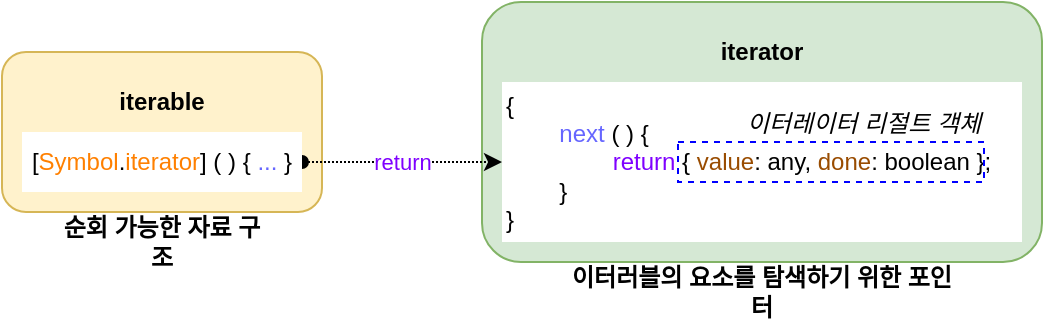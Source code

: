 <mxfile version="20.2.3" type="device"><diagram id="snLKpVOrobZG9Iizu2nC" name="페이지-1"><mxGraphModel dx="604" dy="391" grid="1" gridSize="10" guides="1" tooltips="1" connect="1" arrows="1" fold="1" page="1" pageScale="1" pageWidth="827" pageHeight="1169" math="0" shadow="0"><root><mxCell id="0"/><mxCell id="1" parent="0"/><mxCell id="vHYdatpgvEk9PbJcSztn-1" value="" style="rounded=1;whiteSpace=wrap;html=1;fillColor=#fff2cc;strokeColor=#d6b656;" vertex="1" parent="1"><mxGeometry x="120" y="280" width="160" height="80" as="geometry"/></mxCell><mxCell id="vHYdatpgvEk9PbJcSztn-2" value="" style="rounded=1;whiteSpace=wrap;html=1;fillColor=#d5e8d4;strokeColor=#82b366;" vertex="1" parent="1"><mxGeometry x="360" y="255" width="280" height="130" as="geometry"/></mxCell><mxCell id="vHYdatpgvEk9PbJcSztn-11" value="return" style="edgeStyle=orthogonalEdgeStyle;rounded=0;orthogonalLoop=1;jettySize=auto;html=1;exitX=1;exitY=0.5;exitDx=0;exitDy=0;entryX=0;entryY=0.5;entryDx=0;entryDy=0;fontColor=#7F00FF;startArrow=oval;startFill=1;dashed=1;dashPattern=1 1;" edge="1" parent="1" source="vHYdatpgvEk9PbJcSztn-3" target="vHYdatpgvEk9PbJcSztn-7"><mxGeometry relative="1" as="geometry"/></mxCell><mxCell id="vHYdatpgvEk9PbJcSztn-3" value="[&lt;font color=&quot;#ff8000&quot;&gt;Symbol&lt;/font&gt;.&lt;font color=&quot;#ff8000&quot;&gt;iterator&lt;/font&gt;] ( ) { &lt;font color=&quot;#6666ff&quot;&gt;...&lt;/font&gt; }" style="rounded=0;whiteSpace=wrap;html=1;strokeColor=none;" vertex="1" parent="1"><mxGeometry x="130" y="320" width="140" height="30" as="geometry"/></mxCell><mxCell id="vHYdatpgvEk9PbJcSztn-4" value="&lt;b&gt;iterable&lt;/b&gt;" style="text;html=1;strokeColor=none;fillColor=none;align=center;verticalAlign=middle;whiteSpace=wrap;rounded=0;" vertex="1" parent="1"><mxGeometry x="170" y="290" width="60" height="30" as="geometry"/></mxCell><mxCell id="vHYdatpgvEk9PbJcSztn-5" value="&lt;b&gt;순회 가능한 자료 구조&lt;/b&gt;" style="text;html=1;strokeColor=none;fillColor=none;align=center;verticalAlign=middle;whiteSpace=wrap;rounded=0;" vertex="1" parent="1"><mxGeometry x="145" y="360" width="110" height="30" as="geometry"/></mxCell><mxCell id="vHYdatpgvEk9PbJcSztn-7" value="{&lt;br&gt;&lt;span style=&quot;white-space: pre;&quot;&gt;&#9;&lt;/span&gt;&lt;font color=&quot;#6666ff&quot;&gt;next&lt;/font&gt; ( ) {&lt;br&gt;&lt;span style=&quot;white-space: pre;&quot;&gt;&#9;&lt;/span&gt;&lt;span style=&quot;white-space: pre;&quot;&gt;&#9;&lt;/span&gt;&lt;font color=&quot;#7f00ff&quot;&gt;return&lt;/font&gt; { &lt;font color=&quot;#994c00&quot;&gt;value&lt;/font&gt;: any, &lt;font color=&quot;#994c00&quot;&gt;done&lt;/font&gt;: boolean };&lt;br&gt;&lt;span style=&quot;white-space: pre;&quot;&gt;&#9;&lt;/span&gt;}&lt;br&gt;}" style="rounded=0;whiteSpace=wrap;html=1;strokeColor=none;align=left;" vertex="1" parent="1"><mxGeometry x="370" y="295" width="260" height="80" as="geometry"/></mxCell><mxCell id="vHYdatpgvEk9PbJcSztn-8" value="" style="rounded=0;whiteSpace=wrap;html=1;dashed=1;fillColor=none;strokeColor=#0000FF;" vertex="1" parent="1"><mxGeometry x="458" y="325" width="153" height="20" as="geometry"/></mxCell><mxCell id="vHYdatpgvEk9PbJcSztn-9" value="&lt;b&gt;iterator&lt;/b&gt;" style="text;html=1;strokeColor=none;fillColor=none;align=center;verticalAlign=middle;whiteSpace=wrap;rounded=0;" vertex="1" parent="1"><mxGeometry x="470" y="265" width="60" height="30" as="geometry"/></mxCell><mxCell id="vHYdatpgvEk9PbJcSztn-10" value="&lt;b&gt;이터러블의 요소를 탐색하기 위한 포인터&lt;/b&gt;" style="text;html=1;strokeColor=none;fillColor=none;align=center;verticalAlign=middle;whiteSpace=wrap;rounded=0;" vertex="1" parent="1"><mxGeometry x="404" y="385" width="192" height="30" as="geometry"/></mxCell><mxCell id="vHYdatpgvEk9PbJcSztn-12" value="&lt;font color=&quot;#000000&quot;&gt;&lt;i&gt;이터레이터 리절트 객체&lt;/i&gt;&lt;/font&gt;" style="text;html=1;strokeColor=none;fillColor=none;align=center;verticalAlign=middle;whiteSpace=wrap;rounded=0;dashed=1;fontColor=#7F00FF;" vertex="1" parent="1"><mxGeometry x="491" y="301" width="120" height="30" as="geometry"/></mxCell></root></mxGraphModel></diagram></mxfile>
